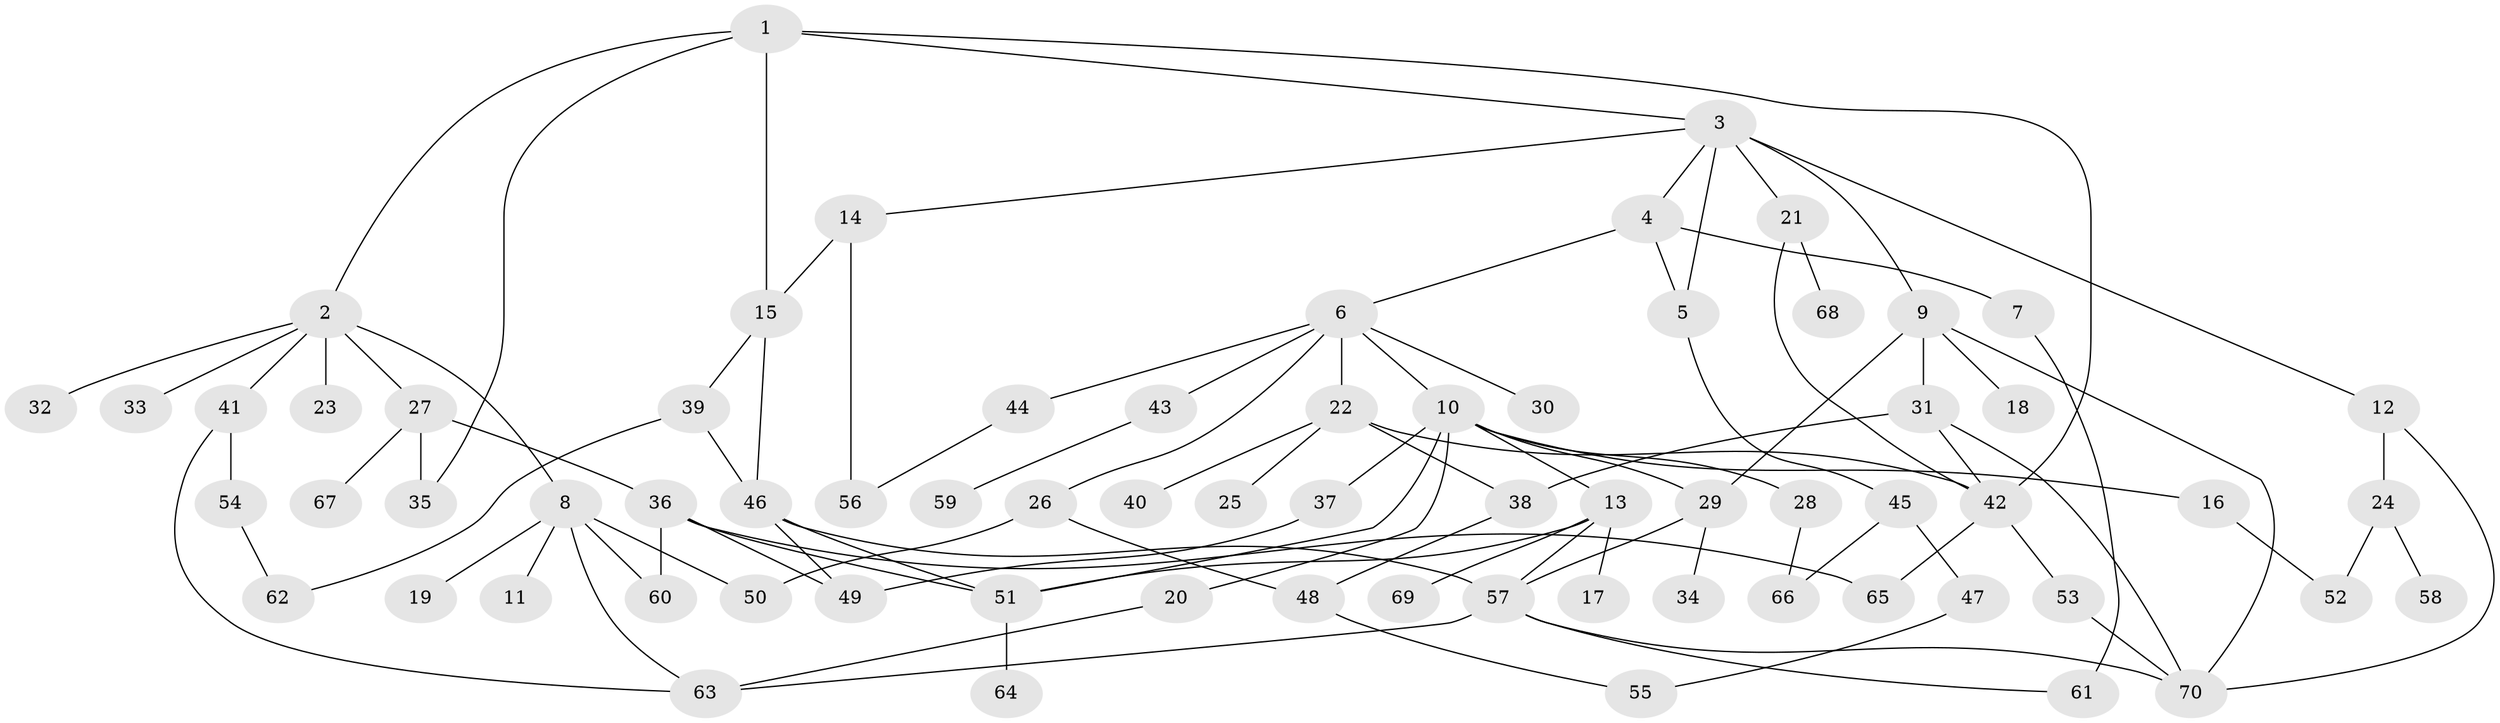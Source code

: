 // coarse degree distribution, {9: 0.045454545454545456, 6: 0.09090909090909091, 7: 0.022727272727272728, 4: 0.13636363636363635, 3: 0.25, 5: 0.06818181818181818, 1: 0.29545454545454547, 2: 0.06818181818181818, 8: 0.022727272727272728}
// Generated by graph-tools (version 1.1) at 2025/48/03/04/25 22:48:56]
// undirected, 70 vertices, 102 edges
graph export_dot {
  node [color=gray90,style=filled];
  1;
  2;
  3;
  4;
  5;
  6;
  7;
  8;
  9;
  10;
  11;
  12;
  13;
  14;
  15;
  16;
  17;
  18;
  19;
  20;
  21;
  22;
  23;
  24;
  25;
  26;
  27;
  28;
  29;
  30;
  31;
  32;
  33;
  34;
  35;
  36;
  37;
  38;
  39;
  40;
  41;
  42;
  43;
  44;
  45;
  46;
  47;
  48;
  49;
  50;
  51;
  52;
  53;
  54;
  55;
  56;
  57;
  58;
  59;
  60;
  61;
  62;
  63;
  64;
  65;
  66;
  67;
  68;
  69;
  70;
  1 -- 2;
  1 -- 3;
  1 -- 15;
  1 -- 42;
  1 -- 35;
  2 -- 8;
  2 -- 23;
  2 -- 27;
  2 -- 32;
  2 -- 33;
  2 -- 41;
  3 -- 4;
  3 -- 5;
  3 -- 9;
  3 -- 12;
  3 -- 14;
  3 -- 21;
  4 -- 6;
  4 -- 7;
  4 -- 5;
  5 -- 45;
  6 -- 10;
  6 -- 22;
  6 -- 26;
  6 -- 30;
  6 -- 43;
  6 -- 44;
  7 -- 61;
  8 -- 11;
  8 -- 19;
  8 -- 50;
  8 -- 63;
  8 -- 60;
  9 -- 18;
  9 -- 31;
  9 -- 29;
  9 -- 70;
  10 -- 13;
  10 -- 16;
  10 -- 20;
  10 -- 28;
  10 -- 29;
  10 -- 37;
  10 -- 51;
  12 -- 24;
  12 -- 70;
  13 -- 17;
  13 -- 57;
  13 -- 69;
  13 -- 51;
  14 -- 56;
  14 -- 15;
  15 -- 39;
  15 -- 46;
  16 -- 52;
  20 -- 63;
  21 -- 68;
  21 -- 42;
  22 -- 25;
  22 -- 40;
  22 -- 42;
  22 -- 38;
  24 -- 58;
  24 -- 52;
  26 -- 48;
  26 -- 50;
  27 -- 35;
  27 -- 36;
  27 -- 67;
  28 -- 66;
  29 -- 34;
  29 -- 57;
  31 -- 38;
  31 -- 42;
  31 -- 70;
  36 -- 49;
  36 -- 51;
  36 -- 60;
  36 -- 65;
  37 -- 49;
  38 -- 48;
  39 -- 46;
  39 -- 62;
  41 -- 54;
  41 -- 63;
  42 -- 53;
  42 -- 65;
  43 -- 59;
  44 -- 56;
  45 -- 47;
  45 -- 66;
  46 -- 49;
  46 -- 51;
  46 -- 57;
  47 -- 55;
  48 -- 55;
  51 -- 64;
  53 -- 70;
  54 -- 62;
  57 -- 61;
  57 -- 63;
  57 -- 70;
}
